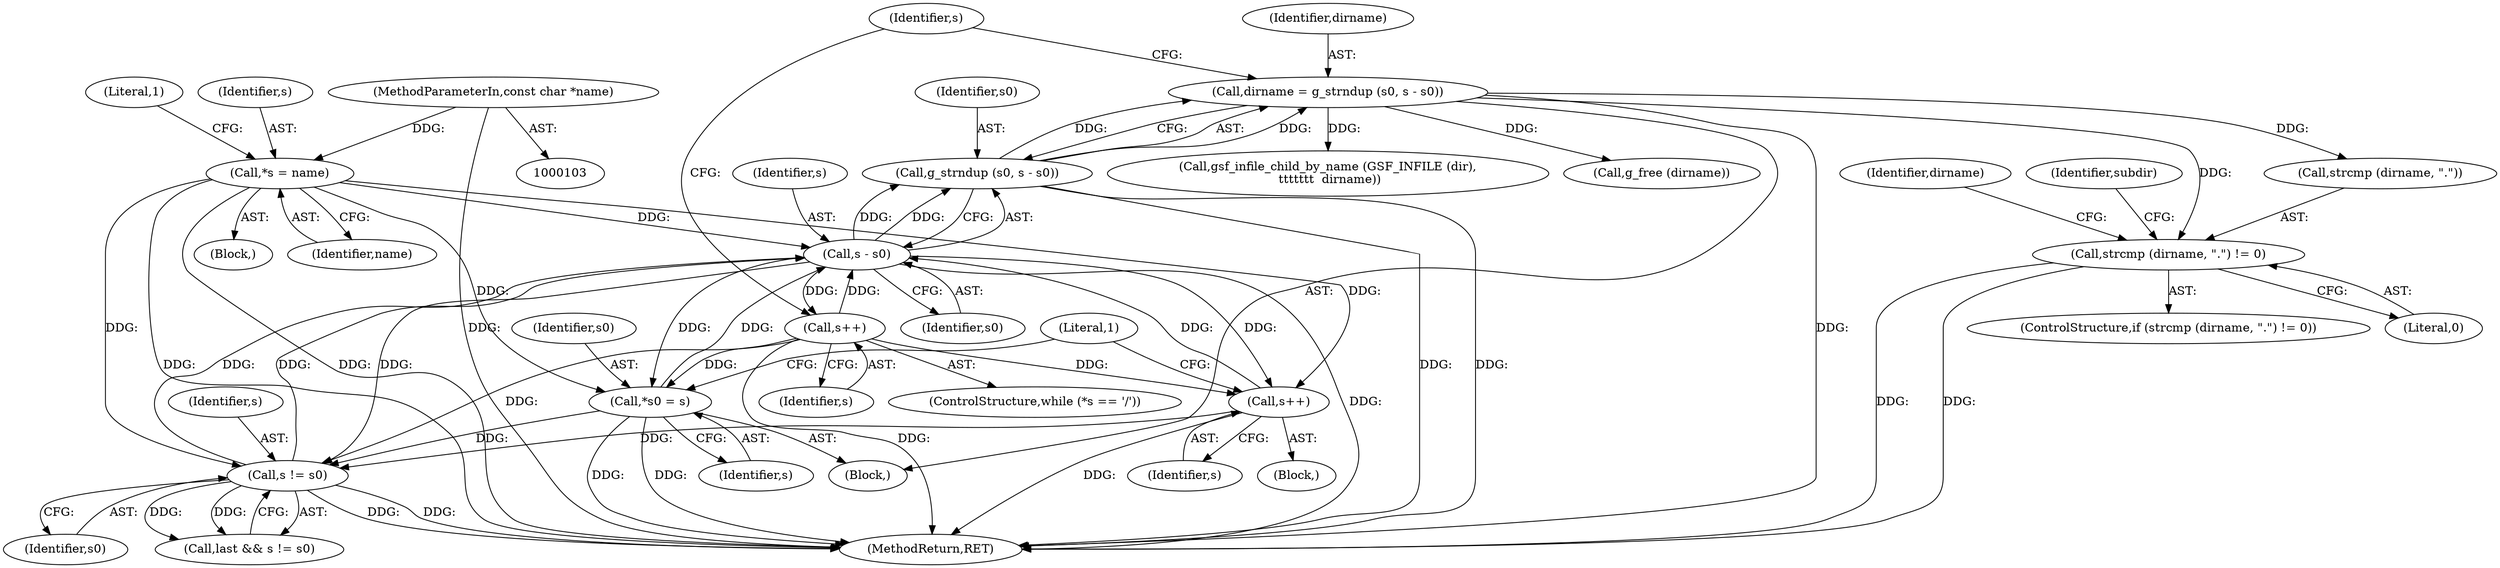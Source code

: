 digraph "0_libgsf_95a8351a75758cf10b3bf6abae0b6b461f90d9e5@API" {
"1000162" [label="(Call,strcmp (dirname, \".\") != 0)"];
"1000147" [label="(Call,dirname = g_strndup (s0, s - s0))"];
"1000149" [label="(Call,g_strndup (s0, s - s0))"];
"1000151" [label="(Call,s - s0)"];
"1000132" [label="(Call,s != s0)"];
"1000145" [label="(Call,s++)"];
"1000159" [label="(Call,s++)"];
"1000109" [label="(Call,*s = name)"];
"1000105" [label="(MethodParameterIn,const char *name)"];
"1000116" [label="(Call,*s0 = s)"];
"1000191" [label="(Identifier,dirname)"];
"1000146" [label="(Identifier,s)"];
"1000122" [label="(Block,)"];
"1000116" [label="(Call,*s0 = s)"];
"1000113" [label="(Literal,1)"];
"1000114" [label="(Block,)"];
"1000170" [label="(Identifier,subdir)"];
"1000166" [label="(Literal,0)"];
"1000148" [label="(Identifier,dirname)"];
"1000152" [label="(Identifier,s)"];
"1000111" [label="(Identifier,name)"];
"1000118" [label="(Identifier,s)"];
"1000192" [label="(MethodReturn,RET)"];
"1000160" [label="(Identifier,s)"];
"1000147" [label="(Call,dirname = g_strndup (s0, s - s0))"];
"1000163" [label="(Call,strcmp (dirname, \".\"))"];
"1000107" [label="(Block,)"];
"1000133" [label="(Identifier,s)"];
"1000154" [label="(ControlStructure,while (*s == '/'))"];
"1000151" [label="(Call,s - s0)"];
"1000109" [label="(Call,*s = name)"];
"1000110" [label="(Identifier,s)"];
"1000171" [label="(Call,gsf_infile_child_by_name (GSF_INFILE (dir),\n \t\t\t\t\t\t\t  dirname))"];
"1000150" [label="(Identifier,s0)"];
"1000190" [label="(Call,g_free (dirname))"];
"1000162" [label="(Call,strcmp (dirname, \".\") != 0)"];
"1000153" [label="(Identifier,s0)"];
"1000149" [label="(Call,g_strndup (s0, s - s0))"];
"1000121" [label="(Literal,1)"];
"1000130" [label="(Call,last && s != s0)"];
"1000105" [label="(MethodParameterIn,const char *name)"];
"1000161" [label="(ControlStructure,if (strcmp (dirname, \".\") != 0))"];
"1000157" [label="(Identifier,s)"];
"1000134" [label="(Identifier,s0)"];
"1000132" [label="(Call,s != s0)"];
"1000159" [label="(Call,s++)"];
"1000117" [label="(Identifier,s0)"];
"1000145" [label="(Call,s++)"];
"1000162" -> "1000161"  [label="AST: "];
"1000162" -> "1000166"  [label="CFG: "];
"1000163" -> "1000162"  [label="AST: "];
"1000166" -> "1000162"  [label="AST: "];
"1000170" -> "1000162"  [label="CFG: "];
"1000191" -> "1000162"  [label="CFG: "];
"1000162" -> "1000192"  [label="DDG: "];
"1000162" -> "1000192"  [label="DDG: "];
"1000147" -> "1000162"  [label="DDG: "];
"1000147" -> "1000114"  [label="AST: "];
"1000147" -> "1000149"  [label="CFG: "];
"1000148" -> "1000147"  [label="AST: "];
"1000149" -> "1000147"  [label="AST: "];
"1000157" -> "1000147"  [label="CFG: "];
"1000147" -> "1000192"  [label="DDG: "];
"1000149" -> "1000147"  [label="DDG: "];
"1000149" -> "1000147"  [label="DDG: "];
"1000147" -> "1000163"  [label="DDG: "];
"1000147" -> "1000171"  [label="DDG: "];
"1000147" -> "1000190"  [label="DDG: "];
"1000149" -> "1000151"  [label="CFG: "];
"1000150" -> "1000149"  [label="AST: "];
"1000151" -> "1000149"  [label="AST: "];
"1000149" -> "1000192"  [label="DDG: "];
"1000149" -> "1000192"  [label="DDG: "];
"1000151" -> "1000149"  [label="DDG: "];
"1000151" -> "1000149"  [label="DDG: "];
"1000151" -> "1000153"  [label="CFG: "];
"1000152" -> "1000151"  [label="AST: "];
"1000153" -> "1000151"  [label="AST: "];
"1000151" -> "1000192"  [label="DDG: "];
"1000151" -> "1000116"  [label="DDG: "];
"1000151" -> "1000132"  [label="DDG: "];
"1000151" -> "1000145"  [label="DDG: "];
"1000132" -> "1000151"  [label="DDG: "];
"1000132" -> "1000151"  [label="DDG: "];
"1000145" -> "1000151"  [label="DDG: "];
"1000159" -> "1000151"  [label="DDG: "];
"1000109" -> "1000151"  [label="DDG: "];
"1000116" -> "1000151"  [label="DDG: "];
"1000151" -> "1000159"  [label="DDG: "];
"1000132" -> "1000130"  [label="AST: "];
"1000132" -> "1000134"  [label="CFG: "];
"1000133" -> "1000132"  [label="AST: "];
"1000134" -> "1000132"  [label="AST: "];
"1000130" -> "1000132"  [label="CFG: "];
"1000132" -> "1000192"  [label="DDG: "];
"1000132" -> "1000192"  [label="DDG: "];
"1000132" -> "1000130"  [label="DDG: "];
"1000132" -> "1000130"  [label="DDG: "];
"1000145" -> "1000132"  [label="DDG: "];
"1000159" -> "1000132"  [label="DDG: "];
"1000109" -> "1000132"  [label="DDG: "];
"1000116" -> "1000132"  [label="DDG: "];
"1000145" -> "1000122"  [label="AST: "];
"1000145" -> "1000146"  [label="CFG: "];
"1000146" -> "1000145"  [label="AST: "];
"1000121" -> "1000145"  [label="CFG: "];
"1000145" -> "1000192"  [label="DDG: "];
"1000159" -> "1000145"  [label="DDG: "];
"1000109" -> "1000145"  [label="DDG: "];
"1000159" -> "1000154"  [label="AST: "];
"1000159" -> "1000160"  [label="CFG: "];
"1000160" -> "1000159"  [label="AST: "];
"1000157" -> "1000159"  [label="CFG: "];
"1000159" -> "1000192"  [label="DDG: "];
"1000159" -> "1000116"  [label="DDG: "];
"1000109" -> "1000107"  [label="AST: "];
"1000109" -> "1000111"  [label="CFG: "];
"1000110" -> "1000109"  [label="AST: "];
"1000111" -> "1000109"  [label="AST: "];
"1000113" -> "1000109"  [label="CFG: "];
"1000109" -> "1000192"  [label="DDG: "];
"1000109" -> "1000192"  [label="DDG: "];
"1000105" -> "1000109"  [label="DDG: "];
"1000109" -> "1000116"  [label="DDG: "];
"1000105" -> "1000103"  [label="AST: "];
"1000105" -> "1000192"  [label="DDG: "];
"1000116" -> "1000114"  [label="AST: "];
"1000116" -> "1000118"  [label="CFG: "];
"1000117" -> "1000116"  [label="AST: "];
"1000118" -> "1000116"  [label="AST: "];
"1000121" -> "1000116"  [label="CFG: "];
"1000116" -> "1000192"  [label="DDG: "];
"1000116" -> "1000192"  [label="DDG: "];
}
